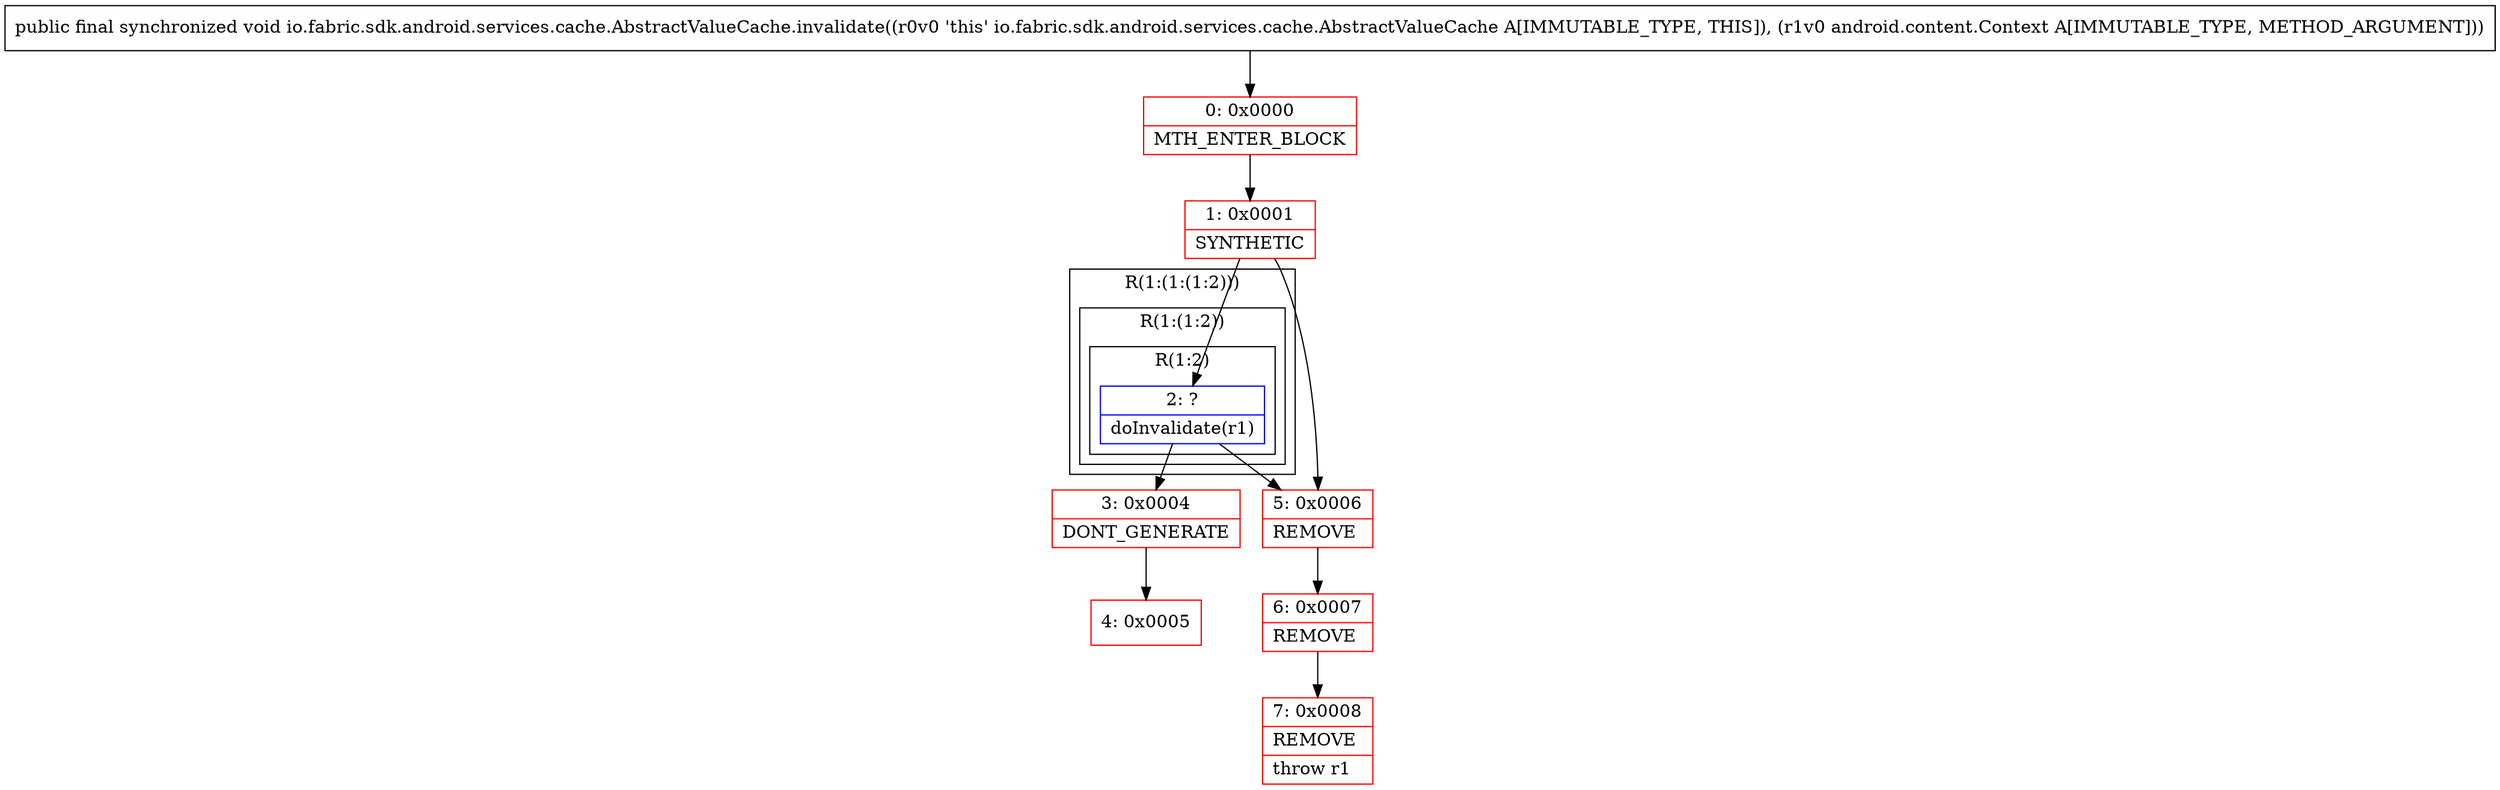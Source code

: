 digraph "CFG forio.fabric.sdk.android.services.cache.AbstractValueCache.invalidate(Landroid\/content\/Context;)V" {
subgraph cluster_Region_701851327 {
label = "R(1:(1:(1:2)))";
node [shape=record,color=blue];
subgraph cluster_Region_122900284 {
label = "R(1:(1:2))";
node [shape=record,color=blue];
subgraph cluster_Region_1414969776 {
label = "R(1:2)";
node [shape=record,color=blue];
Node_2 [shape=record,label="{2\:\ ?|doInvalidate(r1)\l}"];
}
}
}
Node_0 [shape=record,color=red,label="{0\:\ 0x0000|MTH_ENTER_BLOCK\l}"];
Node_1 [shape=record,color=red,label="{1\:\ 0x0001|SYNTHETIC\l}"];
Node_3 [shape=record,color=red,label="{3\:\ 0x0004|DONT_GENERATE\l}"];
Node_4 [shape=record,color=red,label="{4\:\ 0x0005}"];
Node_5 [shape=record,color=red,label="{5\:\ 0x0006|REMOVE\l}"];
Node_6 [shape=record,color=red,label="{6\:\ 0x0007|REMOVE\l}"];
Node_7 [shape=record,color=red,label="{7\:\ 0x0008|REMOVE\l|throw r1\l}"];
MethodNode[shape=record,label="{public final synchronized void io.fabric.sdk.android.services.cache.AbstractValueCache.invalidate((r0v0 'this' io.fabric.sdk.android.services.cache.AbstractValueCache A[IMMUTABLE_TYPE, THIS]), (r1v0 android.content.Context A[IMMUTABLE_TYPE, METHOD_ARGUMENT])) }"];
MethodNode -> Node_0;
Node_2 -> Node_3;
Node_2 -> Node_5;
Node_0 -> Node_1;
Node_1 -> Node_2;
Node_1 -> Node_5;
Node_3 -> Node_4;
Node_5 -> Node_6;
Node_6 -> Node_7;
}


